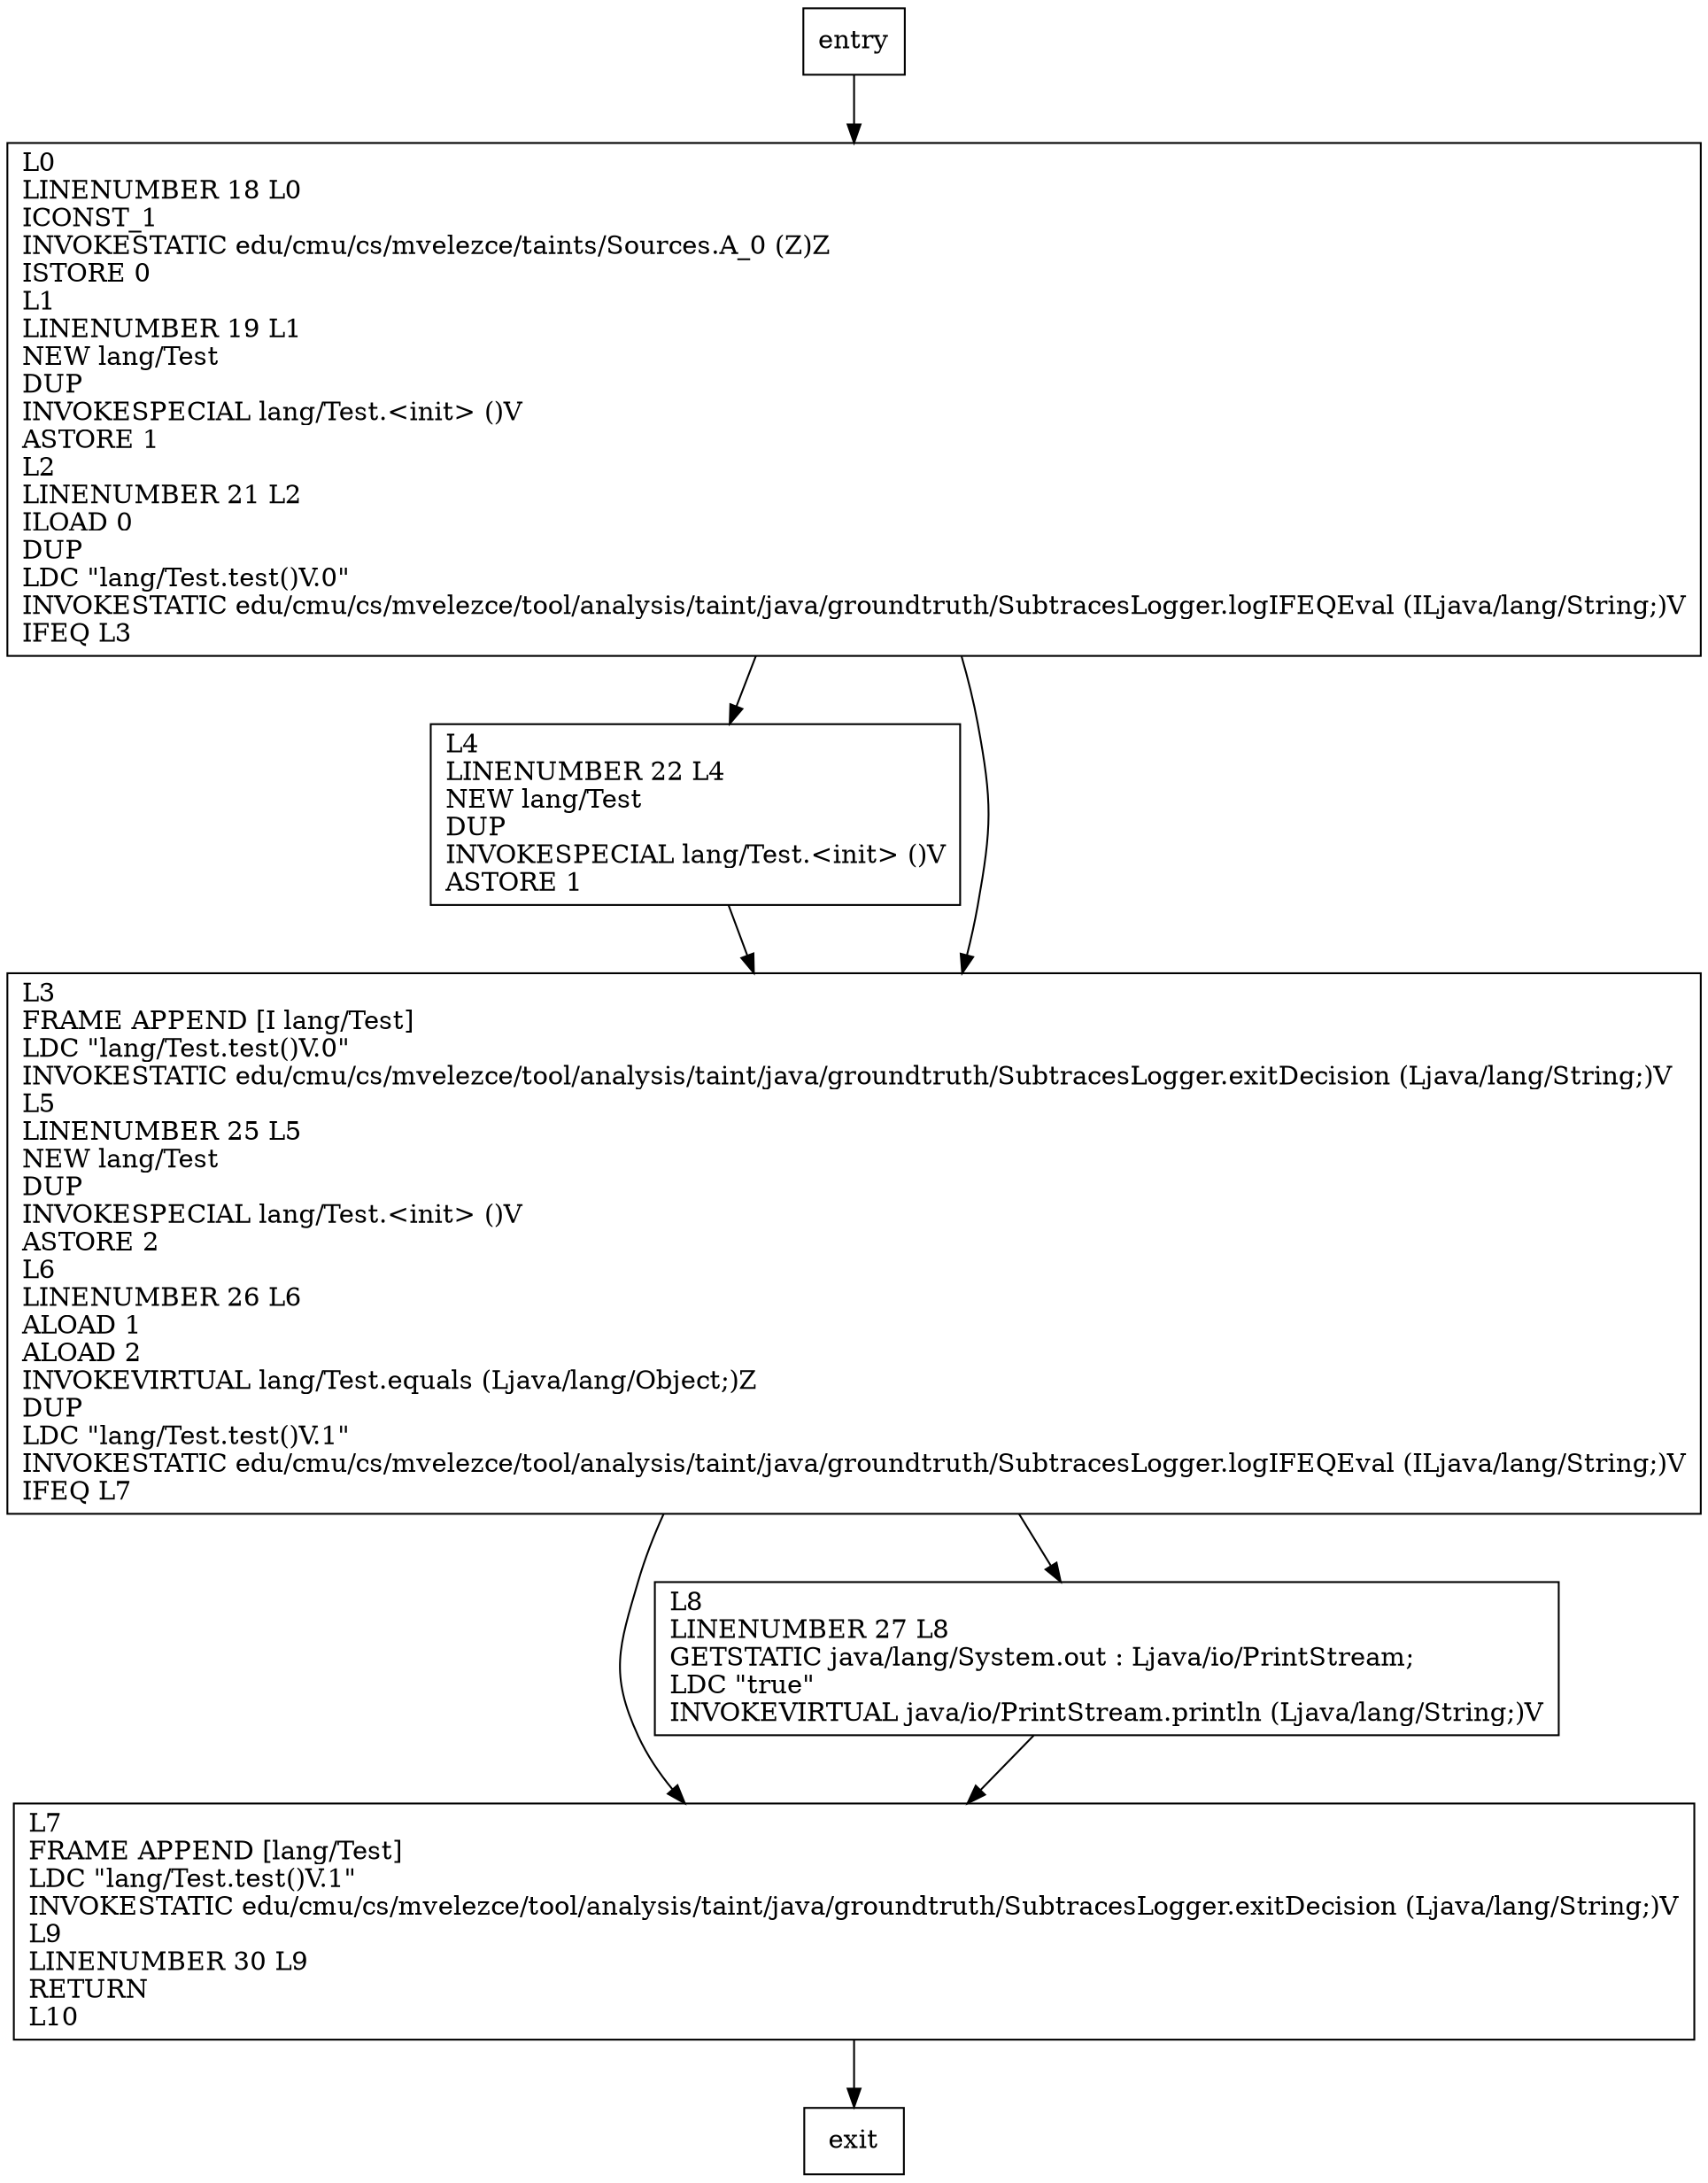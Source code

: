 digraph test {
node [shape=record];
2073484941 [label="L7\lFRAME APPEND [lang/Test]\lLDC \"lang/Test.test()V.1\"\lINVOKESTATIC edu/cmu/cs/mvelezce/tool/analysis/taint/java/groundtruth/SubtracesLogger.exitDecision (Ljava/lang/String;)V\lL9\lLINENUMBER 30 L9\lRETURN\lL10\l"];
1370231468 [label="L4\lLINENUMBER 22 L4\lNEW lang/Test\lDUP\lINVOKESPECIAL lang/Test.\<init\> ()V\lASTORE 1\l"];
1178270318 [label="L8\lLINENUMBER 27 L8\lGETSTATIC java/lang/System.out : Ljava/io/PrintStream;\lLDC \"true\"\lINVOKEVIRTUAL java/io/PrintStream.println (Ljava/lang/String;)V\l"];
1983472905 [label="L0\lLINENUMBER 18 L0\lICONST_1\lINVOKESTATIC edu/cmu/cs/mvelezce/taints/Sources.A_0 (Z)Z\lISTORE 0\lL1\lLINENUMBER 19 L1\lNEW lang/Test\lDUP\lINVOKESPECIAL lang/Test.\<init\> ()V\lASTORE 1\lL2\lLINENUMBER 21 L2\lILOAD 0\lDUP\lLDC \"lang/Test.test()V.0\"\lINVOKESTATIC edu/cmu/cs/mvelezce/tool/analysis/taint/java/groundtruth/SubtracesLogger.logIFEQEval (ILjava/lang/String;)V\lIFEQ L3\l"];
1669104653 [label="L3\lFRAME APPEND [I lang/Test]\lLDC \"lang/Test.test()V.0\"\lINVOKESTATIC edu/cmu/cs/mvelezce/tool/analysis/taint/java/groundtruth/SubtracesLogger.exitDecision (Ljava/lang/String;)V\lL5\lLINENUMBER 25 L5\lNEW lang/Test\lDUP\lINVOKESPECIAL lang/Test.\<init\> ()V\lASTORE 2\lL6\lLINENUMBER 26 L6\lALOAD 1\lALOAD 2\lINVOKEVIRTUAL lang/Test.equals (Ljava/lang/Object;)Z\lDUP\lLDC \"lang/Test.test()V.1\"\lINVOKESTATIC edu/cmu/cs/mvelezce/tool/analysis/taint/java/groundtruth/SubtracesLogger.logIFEQEval (ILjava/lang/String;)V\lIFEQ L7\l"];
entry;
exit;
entry -> 1983472905;
2073484941 -> exit;
1370231468 -> 1669104653;
1178270318 -> 2073484941;
1983472905 -> 1370231468;
1983472905 -> 1669104653;
1669104653 -> 2073484941;
1669104653 -> 1178270318;
}
